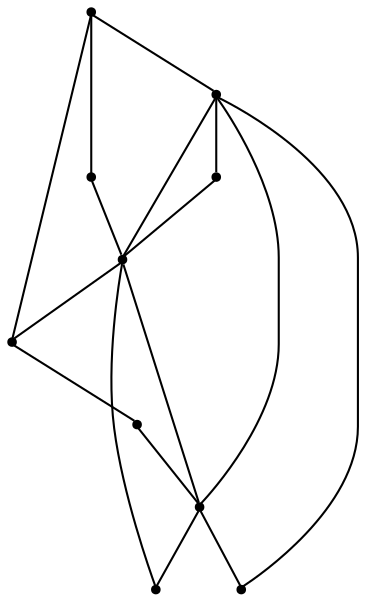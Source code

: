 graph {
  node [shape=point,comment="{\"directed\":false,\"doi\":\"10.1007/978-3-319-03841-4_31\",\"figure\":\"8 (1)\"}"]

  v0 [pos="1536.25337973382,2499.7557109334994"]
  v1 [pos="1269.3943219502873,2499.7557109335"]
  v2 [pos="1402.8238508420536,2730.7307007858803"]
  v3 [pos="1367.073055066899,2597.375800562404"]
  v4 [pos="1402.8280500364408,2535.4864518517243"]
  v5 [pos="1402.8238508420536,2499.7513869023796"]
  v6 [pos="1336.1090863961706,2517.621081392612"]
  v7 [pos="1336.1090863961706,2615.241171021516"]
  v8 [pos="1469.5386152879369,2615.2411710215165"]
  v9 [pos="1384.9485165786336,2664.0574475278763"]

  v0 -- v1 [id="-1",pos="1536.25337973382,2499.7557109334994 1453.6855112425917,2452.1099750867943 1351.9621904415155,2452.1099750867943 1269.3943219502873,2499.7557109335"]
  v1 -- v3 [id="-3",pos="1269.3943219502873,2499.7557109335 1367.073055066899,2597.375800562404 1367.073055066899,2597.375800562404 1367.073055066899,2597.375800562404"]
  v3 -- v9 [id="-4",pos="1367.073055066899,2597.375800562404 1384.9485165786336,2664.0574475278763 1384.9485165786336,2664.0574475278763 1384.9485165786336,2664.0574475278763"]
  v9 -- v2 [id="-5",pos="1384.9485165786336,2664.0574475278763 1402.8238508420536,2730.7307007858803 1402.8238508420536,2730.7307007858803 1402.8238508420536,2730.7307007858803"]
  v2 -- v8 [id="-6",pos="1402.8238508420536,2730.7307007858803 1469.5386152879369,2615.2411710215165 1469.5386152879369,2615.2411710215165 1469.5386152879369,2615.2411710215165"]
  v8 -- v0 [id="-7",pos="1469.5386152879369,2615.2411710215165 1536.25337973382,2499.7557109334994 1536.25337973382,2499.7557109334994 1536.25337973382,2499.7557109334994"]
  v2 -- v7 [id="-8",pos="1402.8238508420536,2730.7307007858803 1336.1090863961706,2615.241171021516 1336.1090863961706,2615.241171021516 1336.1090863961706,2615.241171021516"]
  v7 -- v1 [id="-9",pos="1336.1090863961706,2615.241171021516 1269.3943219502873,2499.7557109335 1269.3943219502873,2499.7557109335 1269.3943219502873,2499.7557109335"]
  v4 -- v6 [id="-10",pos="1402.8280500364408,2535.4864518517243 1336.1090863961706,2517.621081392612 1336.1090863961706,2517.621081392612 1336.1090863961706,2517.621081392612"]
  v6 -- v1 [id="-11",pos="1336.1090863961706,2517.621081392612 1269.3943219502873,2499.7557109335 1269.3943219502873,2499.7557109335 1269.3943219502873,2499.7557109335"]
  v4 -- v0 [id="-12",pos="1402.8280500364408,2535.4864518517243 1536.25337973382,2499.7557109334994 1536.25337973382,2499.7557109334994 1536.25337973382,2499.7557109334994"]
  v0 -- v5 [id="-13",pos="1536.25337973382,2499.7557109334994 1402.8238508420536,2499.7513869023796 1402.8238508420536,2499.7513869023796 1402.8238508420536,2499.7513869023796"]
  v5 -- v1 [id="-14",pos="1402.8238508420536,2499.7513869023796 1269.3943219502873,2499.7557109335 1269.3943219502873,2499.7557109335 1269.3943219502873,2499.7557109335"]
  v1 -- v2 [id="-15",pos="1269.3943219502873,2499.7557109335 1269.3943219502873,2595.0375171455835 1320.2559823508254,2683.085219293947 1402.8238508420536,2730.7307007858803"]
  v4 -- v3 [id="-16",pos="1402.8280500364408,2535.4864518517243 1425.6235676381489,2535.486197496952 1444.1077850876677,2553.9599845701223 1444.1077850876677,2576.747119862855 1444.1119842820547,2599.5340008008156 1425.6277668325356,2618.0080422287574 1402.8280500364406,2618.0080422287574 1388.0757711620345,2618.0121119051055 1374.4450589338726,2610.1441557501507 1367.073055066899,2597.375800562404"]
  v0 -- v2 [id="-17",pos="1536.25337973382,2499.7557109334994 1453.6897104369787,2547.400429361118 1402.8280500364406,2635.4481315094813 1402.8238508420536,2730.7307007858803"]
}